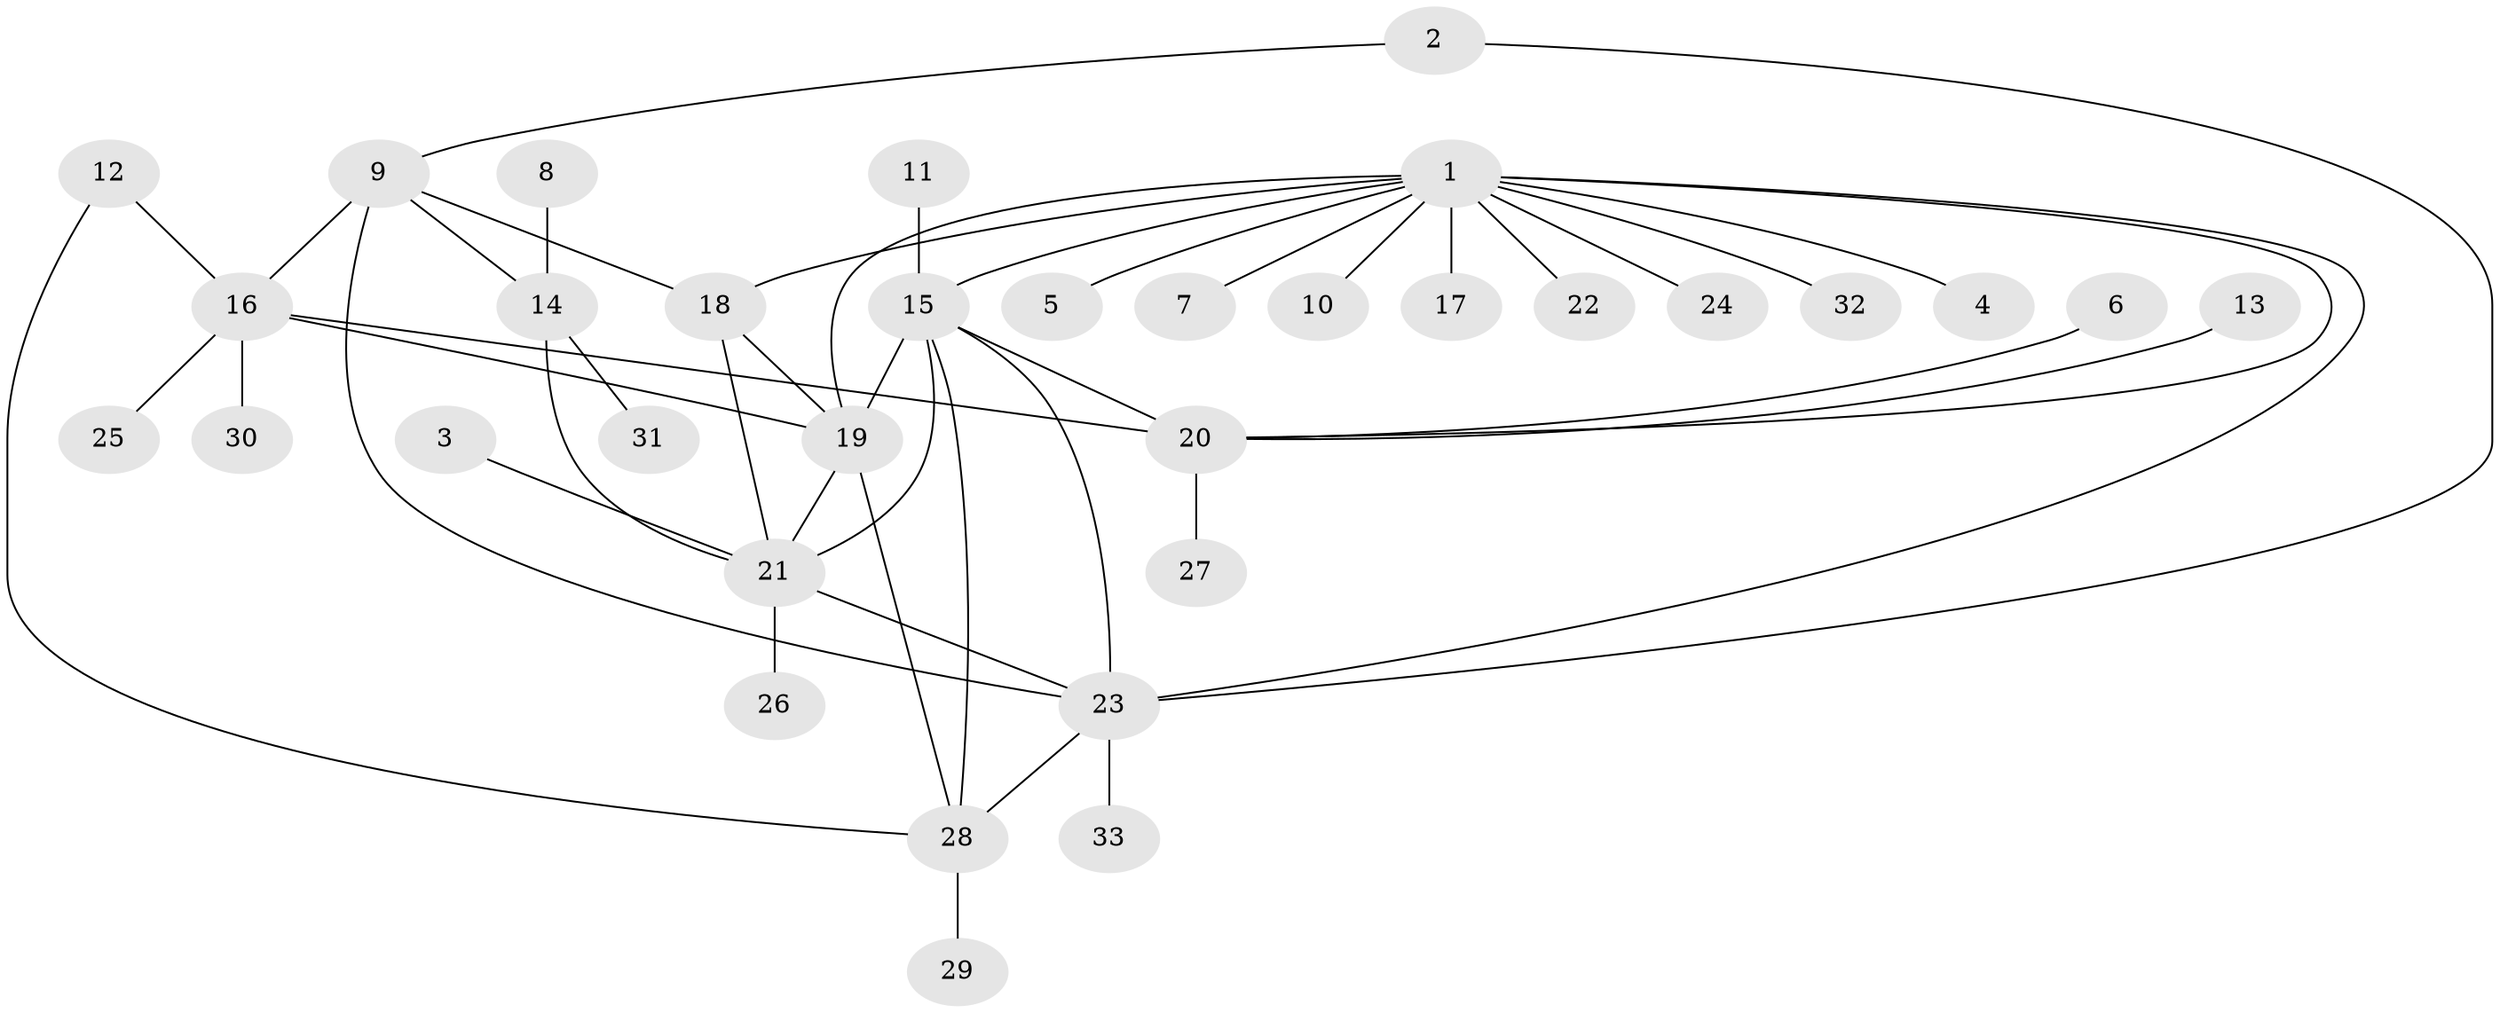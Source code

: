 // original degree distribution, {11: 0.015151515151515152, 5: 0.030303030303030304, 3: 0.10606060606060606, 10: 0.015151515151515152, 7: 0.045454545454545456, 2: 0.22727272727272727, 8: 0.030303030303030304, 6: 0.030303030303030304, 4: 0.030303030303030304, 1: 0.4696969696969697}
// Generated by graph-tools (version 1.1) at 2025/26/03/09/25 03:26:36]
// undirected, 33 vertices, 47 edges
graph export_dot {
graph [start="1"]
  node [color=gray90,style=filled];
  1;
  2;
  3;
  4;
  5;
  6;
  7;
  8;
  9;
  10;
  11;
  12;
  13;
  14;
  15;
  16;
  17;
  18;
  19;
  20;
  21;
  22;
  23;
  24;
  25;
  26;
  27;
  28;
  29;
  30;
  31;
  32;
  33;
  1 -- 4 [weight=1.0];
  1 -- 5 [weight=1.0];
  1 -- 7 [weight=1.0];
  1 -- 10 [weight=1.0];
  1 -- 15 [weight=1.0];
  1 -- 17 [weight=1.0];
  1 -- 18 [weight=1.0];
  1 -- 19 [weight=1.0];
  1 -- 20 [weight=1.0];
  1 -- 22 [weight=1.0];
  1 -- 23 [weight=1.0];
  1 -- 24 [weight=1.0];
  1 -- 32 [weight=1.0];
  2 -- 9 [weight=1.0];
  2 -- 23 [weight=1.0];
  3 -- 21 [weight=1.0];
  6 -- 20 [weight=1.0];
  8 -- 14 [weight=1.0];
  9 -- 14 [weight=1.0];
  9 -- 16 [weight=1.0];
  9 -- 18 [weight=1.0];
  9 -- 23 [weight=2.0];
  11 -- 15 [weight=1.0];
  12 -- 16 [weight=1.0];
  12 -- 28 [weight=1.0];
  13 -- 20 [weight=1.0];
  14 -- 21 [weight=1.0];
  14 -- 31 [weight=1.0];
  15 -- 19 [weight=1.0];
  15 -- 20 [weight=2.0];
  15 -- 21 [weight=1.0];
  15 -- 23 [weight=1.0];
  15 -- 28 [weight=1.0];
  16 -- 19 [weight=2.0];
  16 -- 20 [weight=2.0];
  16 -- 25 [weight=1.0];
  16 -- 30 [weight=1.0];
  18 -- 19 [weight=1.0];
  18 -- 21 [weight=1.0];
  19 -- 21 [weight=1.0];
  19 -- 28 [weight=1.0];
  20 -- 27 [weight=1.0];
  21 -- 23 [weight=1.0];
  21 -- 26 [weight=1.0];
  23 -- 28 [weight=1.0];
  23 -- 33 [weight=1.0];
  28 -- 29 [weight=1.0];
}
